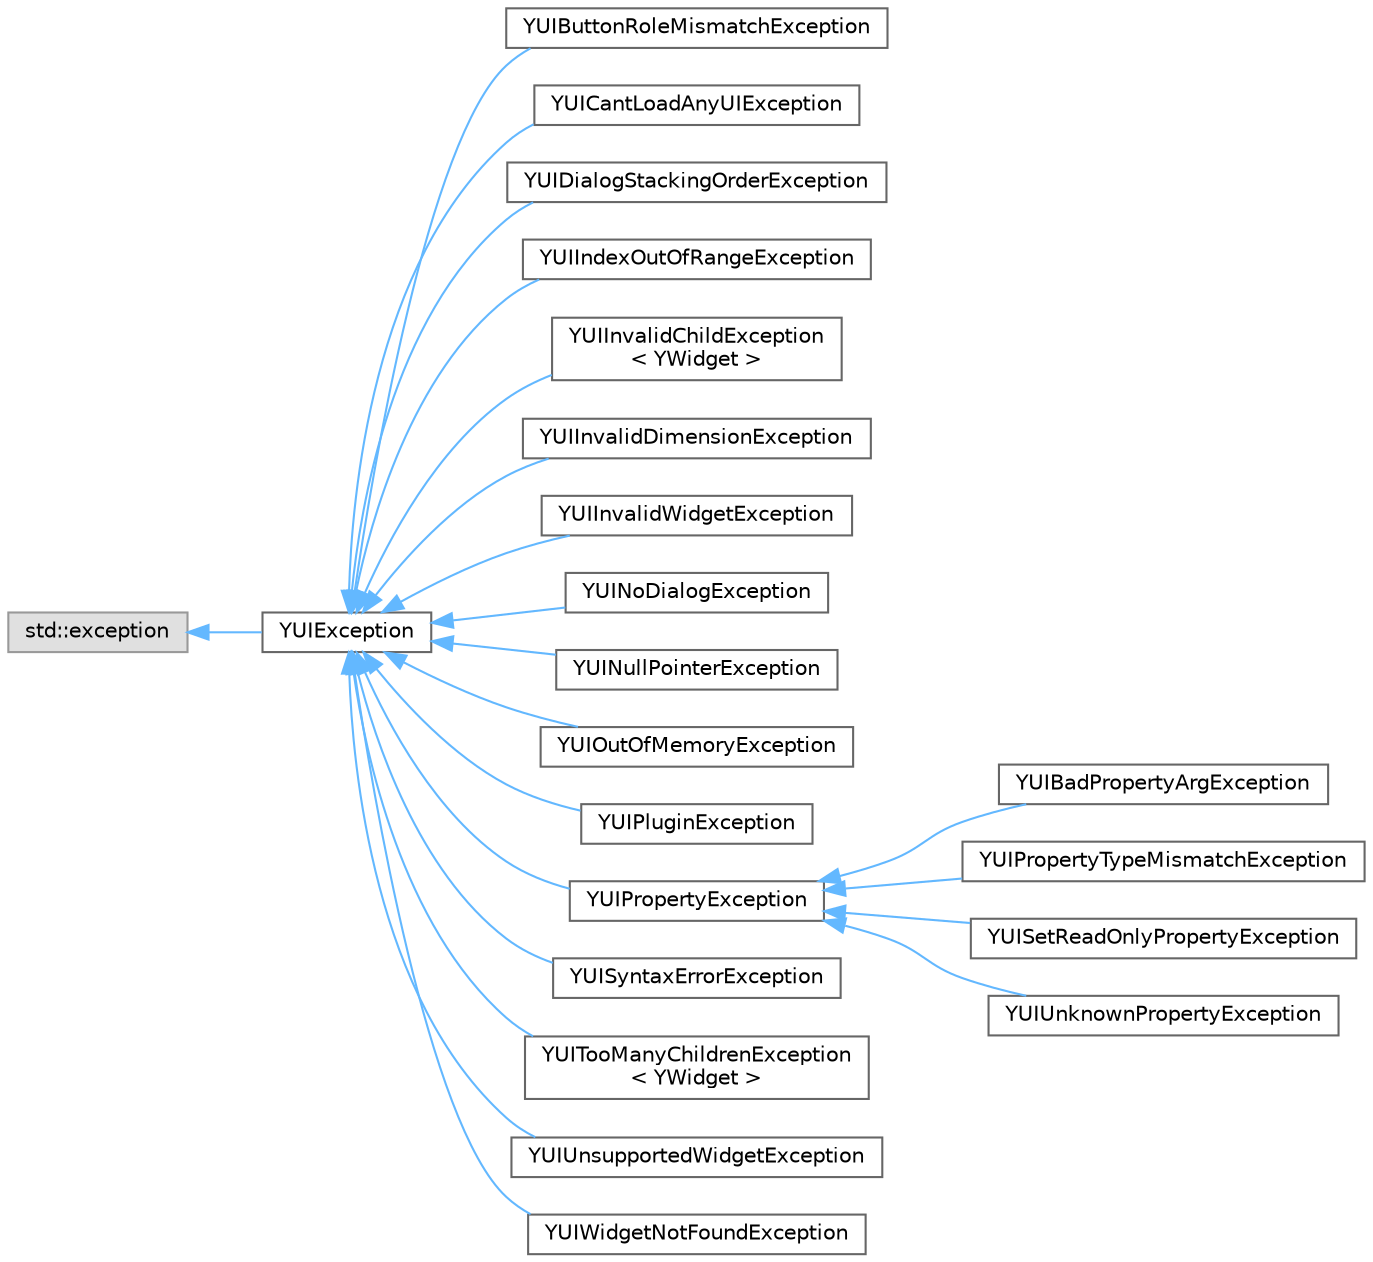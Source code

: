 digraph "Graphical Class Hierarchy"
{
 // LATEX_PDF_SIZE
  bgcolor="transparent";
  edge [fontname=Helvetica,fontsize=10,labelfontname=Helvetica,labelfontsize=10];
  node [fontname=Helvetica,fontsize=10,shape=box,height=0.2,width=0.4];
  rankdir="LR";
  Node0 [id="Node000000",label="std::exception",height=0.2,width=0.4,color="grey60", fillcolor="#E0E0E0", style="filled",tooltip=" "];
  Node0 -> Node1 [id="edge57_Node000000_Node000001",dir="back",color="steelblue1",style="solid",tooltip=" "];
  Node1 [id="Node000001",label="YUIException",height=0.2,width=0.4,color="grey40", fillcolor="white", style="filled",URL="$classYUIException.html",tooltip=" "];
  Node1 -> Node2 [id="edge58_Node000001_Node000002",dir="back",color="steelblue1",style="solid",tooltip=" "];
  Node2 [id="Node000002",label="YUIButtonRoleMismatchException",height=0.2,width=0.4,color="grey40", fillcolor="white", style="filled",URL="$classYUIButtonRoleMismatchException.html",tooltip=" "];
  Node1 -> Node3 [id="edge59_Node000001_Node000003",dir="back",color="steelblue1",style="solid",tooltip=" "];
  Node3 [id="Node000003",label="YUICantLoadAnyUIException",height=0.2,width=0.4,color="grey40", fillcolor="white", style="filled",URL="$classYUICantLoadAnyUIException.html",tooltip=" "];
  Node1 -> Node4 [id="edge60_Node000001_Node000004",dir="back",color="steelblue1",style="solid",tooltip=" "];
  Node4 [id="Node000004",label="YUIDialogStackingOrderException",height=0.2,width=0.4,color="grey40", fillcolor="white", style="filled",URL="$classYUIDialogStackingOrderException.html",tooltip=" "];
  Node1 -> Node5 [id="edge61_Node000001_Node000005",dir="back",color="steelblue1",style="solid",tooltip=" "];
  Node5 [id="Node000005",label="YUIIndexOutOfRangeException",height=0.2,width=0.4,color="grey40", fillcolor="white", style="filled",URL="$classYUIIndexOutOfRangeException.html",tooltip=" "];
  Node1 -> Node6 [id="edge62_Node000001_Node000006",dir="back",color="steelblue1",style="solid",tooltip=" "];
  Node6 [id="Node000006",label="YUIInvalidChildException\l\< YWidget \>",height=0.2,width=0.4,color="grey40", fillcolor="white", style="filled",URL="$classYUIInvalidChildException.html",tooltip=" "];
  Node1 -> Node7 [id="edge63_Node000001_Node000007",dir="back",color="steelblue1",style="solid",tooltip=" "];
  Node7 [id="Node000007",label="YUIInvalidDimensionException",height=0.2,width=0.4,color="grey40", fillcolor="white", style="filled",URL="$classYUIInvalidDimensionException.html",tooltip=" "];
  Node1 -> Node8 [id="edge64_Node000001_Node000008",dir="back",color="steelblue1",style="solid",tooltip=" "];
  Node8 [id="Node000008",label="YUIInvalidWidgetException",height=0.2,width=0.4,color="grey40", fillcolor="white", style="filled",URL="$classYUIInvalidWidgetException.html",tooltip=" "];
  Node1 -> Node9 [id="edge65_Node000001_Node000009",dir="back",color="steelblue1",style="solid",tooltip=" "];
  Node9 [id="Node000009",label="YUINoDialogException",height=0.2,width=0.4,color="grey40", fillcolor="white", style="filled",URL="$classYUINoDialogException.html",tooltip=" "];
  Node1 -> Node10 [id="edge66_Node000001_Node000010",dir="back",color="steelblue1",style="solid",tooltip=" "];
  Node10 [id="Node000010",label="YUINullPointerException",height=0.2,width=0.4,color="grey40", fillcolor="white", style="filled",URL="$classYUINullPointerException.html",tooltip=" "];
  Node1 -> Node11 [id="edge67_Node000001_Node000011",dir="back",color="steelblue1",style="solid",tooltip=" "];
  Node11 [id="Node000011",label="YUIOutOfMemoryException",height=0.2,width=0.4,color="grey40", fillcolor="white", style="filled",URL="$classYUIOutOfMemoryException.html",tooltip=" "];
  Node1 -> Node12 [id="edge68_Node000001_Node000012",dir="back",color="steelblue1",style="solid",tooltip=" "];
  Node12 [id="Node000012",label="YUIPluginException",height=0.2,width=0.4,color="grey40", fillcolor="white", style="filled",URL="$classYUIPluginException.html",tooltip=" "];
  Node1 -> Node13 [id="edge69_Node000001_Node000013",dir="back",color="steelblue1",style="solid",tooltip=" "];
  Node13 [id="Node000013",label="YUIPropertyException",height=0.2,width=0.4,color="grey40", fillcolor="white", style="filled",URL="$classYUIPropertyException.html",tooltip=" "];
  Node13 -> Node14 [id="edge70_Node000013_Node000014",dir="back",color="steelblue1",style="solid",tooltip=" "];
  Node14 [id="Node000014",label="YUIBadPropertyArgException",height=0.2,width=0.4,color="grey40", fillcolor="white", style="filled",URL="$classYUIBadPropertyArgException.html",tooltip=" "];
  Node13 -> Node15 [id="edge71_Node000013_Node000015",dir="back",color="steelblue1",style="solid",tooltip=" "];
  Node15 [id="Node000015",label="YUIPropertyTypeMismatchException",height=0.2,width=0.4,color="grey40", fillcolor="white", style="filled",URL="$classYUIPropertyTypeMismatchException.html",tooltip=" "];
  Node13 -> Node16 [id="edge72_Node000013_Node000016",dir="back",color="steelblue1",style="solid",tooltip=" "];
  Node16 [id="Node000016",label="YUISetReadOnlyPropertyException",height=0.2,width=0.4,color="grey40", fillcolor="white", style="filled",URL="$classYUISetReadOnlyPropertyException.html",tooltip=" "];
  Node13 -> Node17 [id="edge73_Node000013_Node000017",dir="back",color="steelblue1",style="solid",tooltip=" "];
  Node17 [id="Node000017",label="YUIUnknownPropertyException",height=0.2,width=0.4,color="grey40", fillcolor="white", style="filled",URL="$classYUIUnknownPropertyException.html",tooltip=" "];
  Node1 -> Node18 [id="edge74_Node000001_Node000018",dir="back",color="steelblue1",style="solid",tooltip=" "];
  Node18 [id="Node000018",label="YUISyntaxErrorException",height=0.2,width=0.4,color="grey40", fillcolor="white", style="filled",URL="$classYUISyntaxErrorException.html",tooltip=" "];
  Node1 -> Node19 [id="edge75_Node000001_Node000019",dir="back",color="steelblue1",style="solid",tooltip=" "];
  Node19 [id="Node000019",label="YUITooManyChildrenException\l\< YWidget \>",height=0.2,width=0.4,color="grey40", fillcolor="white", style="filled",URL="$classYUITooManyChildrenException.html",tooltip=" "];
  Node1 -> Node20 [id="edge76_Node000001_Node000020",dir="back",color="steelblue1",style="solid",tooltip=" "];
  Node20 [id="Node000020",label="YUIUnsupportedWidgetException",height=0.2,width=0.4,color="grey40", fillcolor="white", style="filled",URL="$classYUIUnsupportedWidgetException.html",tooltip=" "];
  Node1 -> Node21 [id="edge77_Node000001_Node000021",dir="back",color="steelblue1",style="solid",tooltip=" "];
  Node21 [id="Node000021",label="YUIWidgetNotFoundException",height=0.2,width=0.4,color="grey40", fillcolor="white", style="filled",URL="$classYUIWidgetNotFoundException.html",tooltip=" "];
}
